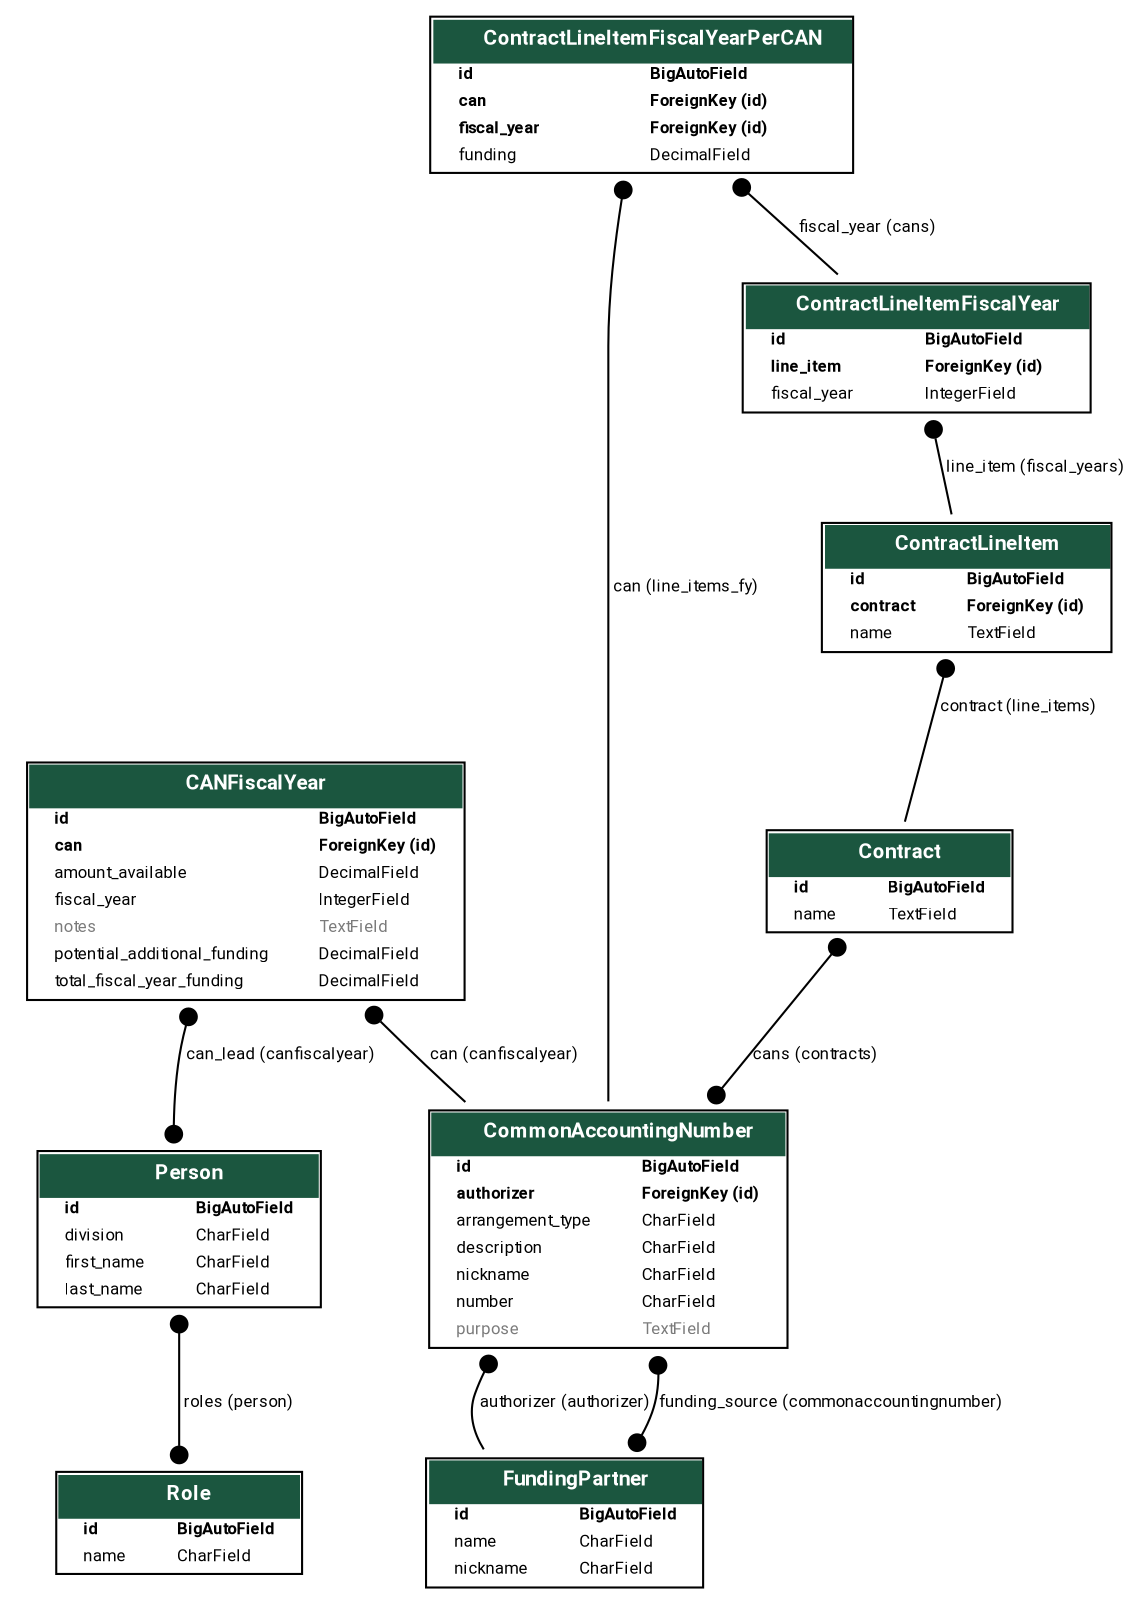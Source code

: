digraph model_graph {
	graph [bb="0,0,533,762",
		fontname=Roboto,
		fontsize=8,
		rankdir=TB,
		splines=true
	];
	node [fontname=Roboto,
		fontsize=8,
		label="\N",
		shape=plaintext
	];
	edge [fontname=Roboto,
		fontsize=8
	];
	opre_ops_ops_site_models_Role	[height=0.79167,
		label=<
    <TABLE BGCOLOR="white" BORDER="1" CELLBORDER="0" CELLSPACING="0">
    <TR><TD COLSPAN="2" CELLPADDING="5" ALIGN="CENTER" BGCOLOR="#1b563f">
    <FONT FACE="Roboto" COLOR="white" POINT-SIZE="10"><B>
    Role
    </B></FONT></TD></TR>


    <TR><TD ALIGN="LEFT" BORDER="0">
    <FONT FACE="Roboto"><B>id</B></FONT>
    </TD><TD ALIGN="LEFT">
    <FONT FACE="Roboto"><B>BigAutoField</B></FONT>
    </TD></TR>



    <TR><TD ALIGN="LEFT" BORDER="0">
    <FONT FACE="Roboto">name</FONT>
    </TD><TD ALIGN="LEFT">
    <FONT FACE="Roboto">CharField</FONT>
    </TD></TR>


    </TABLE>
    >,
		pos="86,35",
		width=1.9444];
	opre_ops_ops_site_models_Person	[height=1.1528,
		label=<
    <TABLE BGCOLOR="white" BORDER="1" CELLBORDER="0" CELLSPACING="0">
    <TR><TD COLSPAN="2" CELLPADDING="5" ALIGN="CENTER" BGCOLOR="#1b563f">
    <FONT FACE="Roboto" COLOR="white" POINT-SIZE="10"><B>
    Person
    </B></FONT></TD></TR>


    <TR><TD ALIGN="LEFT" BORDER="0">
    <FONT FACE="Roboto"><B>id</B></FONT>
    </TD><TD ALIGN="LEFT">
    <FONT FACE="Roboto"><B>BigAutoField</B></FONT>
    </TD></TR>



    <TR><TD ALIGN="LEFT" BORDER="0">
    <FONT FACE="Roboto">division</FONT>
    </TD><TD ALIGN="LEFT">
    <FONT FACE="Roboto">CharField</FONT>
    </TD></TR>



    <TR><TD ALIGN="LEFT" BORDER="0">
    <FONT FACE="Roboto">first_name</FONT>
    </TD><TD ALIGN="LEFT">
    <FONT FACE="Roboto">CharField</FONT>
    </TD></TR>



    <TR><TD ALIGN="LEFT" BORDER="0">
    <FONT FACE="Roboto">last_name</FONT>
    </TD><TD ALIGN="LEFT">
    <FONT FACE="Roboto">CharField</FONT>
    </TD></TR>


    </TABLE>
    >,
		pos="86,176",
		width=2.1806];
	opre_ops_ops_site_models_Person -> opre_ops_ops_site_models_Role	[arrowhead=dot,
		arrowtail=dot,
		dir=both,
		label=" roles (person)",
		lp="112.5,92.5",
		pos="s,86,134.42 e,86,63.631 86,126.23 86,108.37 86,88.49 86,71.949"];
	opre_ops_ops_site_cans_models_FundingPartner	[height=0.97222,
		label=<
    <TABLE BGCOLOR="white" BORDER="1" CELLBORDER="0" CELLSPACING="0">
    <TR><TD COLSPAN="2" CELLPADDING="5" ALIGN="CENTER" BGCOLOR="#1b563f">
    <FONT FACE="Roboto" COLOR="white" POINT-SIZE="10"><B>
    FundingPartner
    </B></FONT></TD></TR>


    <TR><TD ALIGN="LEFT" BORDER="0">
    <FONT FACE="Roboto"><B>id</B></FONT>
    </TD><TD ALIGN="LEFT">
    <FONT FACE="Roboto"><B>BigAutoField</B></FONT>
    </TD></TR>



    <TR><TD ALIGN="LEFT" BORDER="0">
    <FONT FACE="Roboto">name</FONT>
    </TD><TD ALIGN="LEFT">
    <FONT FACE="Roboto">CharField</FONT>
    </TD></TR>



    <TR><TD ALIGN="LEFT" BORDER="0">
    <FONT FACE="Roboto">nickname</FONT>
    </TD><TD ALIGN="LEFT">
    <FONT FACE="Roboto">CharField</FONT>
    </TD></TR>


    </TABLE>
    >,
		pos="267,35",
		width=2.125];
	opre_ops_ops_site_cans_models_CommonAccountingNumber	[height=1.6944,
		label=<
    <TABLE BGCOLOR="white" BORDER="1" CELLBORDER="0" CELLSPACING="0">
    <TR><TD COLSPAN="2" CELLPADDING="5" ALIGN="CENTER" BGCOLOR="#1b563f">
    <FONT FACE="Roboto" COLOR="white" POINT-SIZE="10"><B>
    CommonAccountingNumber
    </B></FONT></TD></TR>


    <TR><TD ALIGN="LEFT" BORDER="0">
    <FONT FACE="Roboto"><B>id</B></FONT>
    </TD><TD ALIGN="LEFT">
    <FONT FACE="Roboto"><B>BigAutoField</B></FONT>
    </TD></TR>



    <TR><TD ALIGN="LEFT" BORDER="0">
    <FONT FACE="Roboto"><B>authorizer</B></FONT>
    </TD><TD ALIGN="LEFT">
    <FONT FACE="Roboto"><B>ForeignKey (id)</B></FONT>
    </TD></TR>



    <TR><TD ALIGN="LEFT" BORDER="0">
    <FONT FACE="Roboto">arrangement_type</FONT>
    </TD><TD ALIGN="LEFT">
    <FONT FACE="Roboto">CharField</FONT>
    </TD></TR>



    <TR><TD ALIGN="LEFT" BORDER="0">
    <FONT FACE="Roboto">description</FONT>
    </TD><TD ALIGN="LEFT">
    <FONT FACE="Roboto">CharField</FONT>
    </TD></TR>



    <TR><TD ALIGN="LEFT" BORDER="0">
    <FONT FACE="Roboto">nickname</FONT>
    </TD><TD ALIGN="LEFT">
    <FONT FACE="Roboto">CharField</FONT>
    </TD></TR>



    <TR><TD ALIGN="LEFT" BORDER="0">
    <FONT FACE="Roboto">number</FONT>
    </TD><TD ALIGN="LEFT">
    <FONT FACE="Roboto">CharField</FONT>
    </TD></TR>



    <TR><TD ALIGN="LEFT" BORDER="0">
    <FONT COLOR="#7B7B7B" FACE="Roboto">purpose</FONT>
    </TD><TD ALIGN="LEFT">
    <FONT COLOR="#7B7B7B" FACE="Roboto">TextField</FONT>
    </TD></TR>


    </TABLE>
    >,
		pos="283,176",
		width=2.75];
	opre_ops_ops_site_cans_models_CommonAccountingNumber -> opre_ops_ops_site_cans_models_FundingPartner	[arrowhead=none,
		arrowtail=dot,
		dir=both,
		label=" authorizer (authorizer)",
		lp="264.5,92.5",
		pos="s,230.87,114.56 227.15,107.26 225.58,103.89 224.18,100.46 223,97 219.8,87.605 222.38,78.412 227.59,70.129"];
	opre_ops_ops_site_cans_models_CommonAccountingNumber -> opre_ops_ops_site_cans_models_FundingPartner	[arrowhead=dot,
		arrowtail=dot,
		dir=both,
		label=" funding_source (commonaccountingnumber)",
		lp="388.5,92.5",
		pos="s,308.14,114.8 e,297.19,70.059 308.71,106.74 308.8,100.37 308.01,94.044 306,88 304.77,84.313 303.17,80.677 301.31,77.145"];
	opre_ops_ops_site_cans_models_CANFiscalYear	[height=1.6944,
		label=<
    <TABLE BGCOLOR="white" BORDER="1" CELLBORDER="0" CELLSPACING="0">
    <TR><TD COLSPAN="2" CELLPADDING="5" ALIGN="CENTER" BGCOLOR="#1b563f">
    <FONT FACE="Roboto" COLOR="white" POINT-SIZE="10"><B>
    CANFiscalYear
    </B></FONT></TD></TR>


    <TR><TD ALIGN="LEFT" BORDER="0">
    <FONT FACE="Roboto"><B>id</B></FONT>
    </TD><TD ALIGN="LEFT">
    <FONT FACE="Roboto"><B>BigAutoField</B></FONT>
    </TD></TR>



    <TR><TD ALIGN="LEFT" BORDER="0">
    <FONT FACE="Roboto"><B>can</B></FONT>
    </TD><TD ALIGN="LEFT">
    <FONT FACE="Roboto"><B>ForeignKey (id)</B></FONT>
    </TD></TR>



    <TR><TD ALIGN="LEFT" BORDER="0">
    <FONT FACE="Roboto">amount_available</FONT>
    </TD><TD ALIGN="LEFT">
    <FONT FACE="Roboto">DecimalField</FONT>
    </TD></TR>



    <TR><TD ALIGN="LEFT" BORDER="0">
    <FONT FACE="Roboto">fiscal_year</FONT>
    </TD><TD ALIGN="LEFT">
    <FONT FACE="Roboto">IntegerField</FONT>
    </TD></TR>



    <TR><TD ALIGN="LEFT" BORDER="0">
    <FONT COLOR="#7B7B7B" FACE="Roboto">notes</FONT>
    </TD><TD ALIGN="LEFT">
    <FONT COLOR="#7B7B7B" FACE="Roboto">TextField</FONT>
    </TD></TR>



    <TR><TD ALIGN="LEFT" BORDER="0">
    <FONT FACE="Roboto">potential_additional_funding</FONT>
    </TD><TD ALIGN="LEFT">
    <FONT FACE="Roboto">DecimalField</FONT>
    </TD></TR>



    <TR><TD ALIGN="LEFT" BORDER="0">
    <FONT FACE="Roboto">total_fiscal_year_funding</FONT>
    </TD><TD ALIGN="LEFT">
    <FONT FACE="Roboto">DecimalField</FONT>
    </TD></TR>


    </TABLE>
    >,
		pos="114,343",
		width=3.1667];
	opre_ops_ops_site_cans_models_CANFiscalYear -> opre_ops_ops_site_models_Person	[arrowhead=dot,
		arrowtail=dot,
		dir=both,
		label=" can_lead (canfiscalyear)",
		lp="131.5,259.5",
		pos="s,90.988,281.61 e,83.778,217.53 88.961,273.6 88.213,270.37 87.551,267.17 87,264 84.853,251.67 83.992,238.21 83.808,225.64"];
	opre_ops_ops_site_cans_models_CANFiscalYear -> opre_ops_ops_site_cans_models_CommonAccountingNumber	[arrowhead=none,
		arrowtail=dot,
		dir=both,
		label=" can (canfiscalyear)",
		lp="234,259.5",
		pos="s,172.15,281.72 178.03,275.78 185.06,268.72 192.15,261.68 199,255 204.98,249.17 211.27,243.15 217.59,237.16"];
	opre_ops_ops_site_cans_models_Contract	[height=0.79167,
		label=<
    <TABLE BGCOLOR="white" BORDER="1" CELLBORDER="0" CELLSPACING="0">
    <TR><TD COLSPAN="2" CELLPADDING="5" ALIGN="CENTER" BGCOLOR="#1b563f">
    <FONT FACE="Roboto" COLOR="white" POINT-SIZE="10"><B>
    Contract
    </B></FONT></TD></TR>


    <TR><TD ALIGN="LEFT" BORDER="0">
    <FONT FACE="Roboto"><B>id</B></FONT>
    </TD><TD ALIGN="LEFT">
    <FONT FACE="Roboto"><B>BigAutoField</B></FONT>
    </TD></TR>



    <TR><TD ALIGN="LEFT" BORDER="0">
    <FONT FACE="Roboto">name</FONT>
    </TD><TD ALIGN="LEFT">
    <FONT FACE="Roboto">TextField</FONT>
    </TD></TR>


    </TABLE>
    >,
		pos="416,343",
		width=1.9444];
	opre_ops_ops_site_cans_models_Contract -> opre_ops_ops_site_cans_models_CommonAccountingNumber	[arrowhead=dot,
		arrowtail=dot,
		dir=both,
		label=" cans (contracts)",
		lp="379,259.5",
		pos="s,393.74,314.38 e,331.58,237.26 388.59,307.99 373.63,289.44 354.59,265.81 336.8,243.74"];
	opre_ops_ops_site_cans_models_ContractLineItem	[height=0.97222,
		label=<
    <TABLE BGCOLOR="white" BORDER="1" CELLBORDER="0" CELLSPACING="0">
    <TR><TD COLSPAN="2" CELLPADDING="5" ALIGN="CENTER" BGCOLOR="#1b563f">
    <FONT FACE="Roboto" COLOR="white" POINT-SIZE="10"><B>
    ContractLineItem
    </B></FONT></TD></TR>


    <TR><TD ALIGN="LEFT" BORDER="0">
    <FONT FACE="Roboto"><B>id</B></FONT>
    </TD><TD ALIGN="LEFT">
    <FONT FACE="Roboto"><B>BigAutoField</B></FONT>
    </TD></TR>



    <TR><TD ALIGN="LEFT" BORDER="0">
    <FONT FACE="Roboto"><B>contract</B></FONT>
    </TD><TD ALIGN="LEFT">
    <FONT FACE="Roboto"><B>ForeignKey (id)</B></FONT>
    </TD></TR>



    <TR><TD ALIGN="LEFT" BORDER="0">
    <FONT FACE="Roboto">name</FONT>
    </TD><TD ALIGN="LEFT">
    <FONT FACE="Roboto">TextField</FONT>
    </TD></TR>


    </TABLE>
    >,
		pos="452,484",
		width=2.25];
	opre_ops_ops_site_cans_models_ContractLineItem -> opre_ops_ops_site_cans_models_Contract	[arrowhead=none,
		arrowtail=dot,
		dir=both,
		label=" contract (line_items)",
		lp="475.5,426.5",
		pos="s,443.19,449 441.18,441.24 435.34,418.69 428.3,391.49 423.15,371.59"];
	opre_ops_ops_site_cans_models_ContractLineItemFiscalYear	[height=0.97222,
		label=<
    <TABLE BGCOLOR="white" BORDER="1" CELLBORDER="0" CELLSPACING="0">
    <TR><TD COLSPAN="2" CELLPADDING="5" ALIGN="CENTER" BGCOLOR="#1b563f">
    <FONT FACE="Roboto" COLOR="white" POINT-SIZE="10"><B>
    ContractLineItemFiscalYear
    </B></FONT></TD></TR>


    <TR><TD ALIGN="LEFT" BORDER="0">
    <FONT FACE="Roboto"><B>id</B></FONT>
    </TD><TD ALIGN="LEFT">
    <FONT FACE="Roboto"><B>BigAutoField</B></FONT>
    </TD></TR>



    <TR><TD ALIGN="LEFT" BORDER="0">
    <FONT FACE="Roboto"><B>line_item</B></FONT>
    </TD><TD ALIGN="LEFT">
    <FONT FACE="Roboto"><B>ForeignKey (id)</B></FONT>
    </TD></TR>



    <TR><TD ALIGN="LEFT" BORDER="0">
    <FONT FACE="Roboto">fiscal_year</FONT>
    </TD><TD ALIGN="LEFT">
    <FONT FACE="Roboto">IntegerField</FONT>
    </TD></TR>


    </TABLE>
    >,
		pos="429,599",
		width=2.6667];
	opre_ops_ops_site_cans_models_ContractLineItemFiscalYear -> opre_ops_ops_site_cans_models_ContractLineItem	[arrowhead=none,
		arrowtail=dot,
		dir=both,
		label=" line_item (fiscal_years)",
		lp="483,541.5",
		pos="s,435.96,563.79 437.63,555.62 440.08,543.56 442.72,530.59 445.06,519.09"];
	opre_ops_ops_site_cans_models_ContractLineItemFiscalYearPerCAN	[height=1.1528,
		label=<
    <TABLE BGCOLOR="white" BORDER="1" CELLBORDER="0" CELLSPACING="0">
    <TR><TD COLSPAN="2" CELLPADDING="5" ALIGN="CENTER" BGCOLOR="#1b563f">
    <FONT FACE="Roboto" COLOR="white" POINT-SIZE="10"><B>
    ContractLineItemFiscalYearPerCAN
    </B></FONT></TD></TR>


    <TR><TD ALIGN="LEFT" BORDER="0">
    <FONT FACE="Roboto"><B>id</B></FONT>
    </TD><TD ALIGN="LEFT">
    <FONT FACE="Roboto"><B>BigAutoField</B></FONT>
    </TD></TR>



    <TR><TD ALIGN="LEFT" BORDER="0">
    <FONT FACE="Roboto"><B>can</B></FONT>
    </TD><TD ALIGN="LEFT">
    <FONT FACE="Roboto"><B>ForeignKey (id)</B></FONT>
    </TD></TR>



    <TR><TD ALIGN="LEFT" BORDER="0">
    <FONT FACE="Roboto"><B>fiscal_year</B></FONT>
    </TD><TD ALIGN="LEFT">
    <FONT FACE="Roboto"><B>ForeignKey (id)</B></FONT>
    </TD></TR>



    <TR><TD ALIGN="LEFT" BORDER="0">
    <FONT FACE="Roboto">funding</FONT>
    </TD><TD ALIGN="LEFT">
    <FONT FACE="Roboto">DecimalField</FONT>
    </TD></TR>


    </TABLE>
    >,
		pos="299,720.5",
		width=3.1944];
	opre_ops_ops_site_cans_models_ContractLineItemFiscalYearPerCAN -> opre_ops_ops_site_cans_models_CommonAccountingNumber	[arrowhead=none,
		arrowtail=dot,
		dir=both,
		label=" can (line_items_fy)",
		lp="318,484",
		pos="s,290.81,678.75 289.48,670.7 286.05,649.12 283,623.39 283,600 283,600 283,600 283,342 283,307.34 283,268.58 283,237.34"];
	opre_ops_ops_site_cans_models_ContractLineItemFiscalYearPerCAN -> opre_ops_ops_site_cans_models_ContractLineItemFiscalYear	[arrowhead=none,
		arrowtail=dot,
		dir=both,
		label=" fiscal_year (cans)",
		lp="403.5,656.5",
		pos="s,343.38,678.71 349.35,673.21 363.46,660.24 378.54,646.38 391.74,634.25"];
	"\n\n\n"	[height=0.5,
		pos="459,720.5",
		width=0.75];
}
